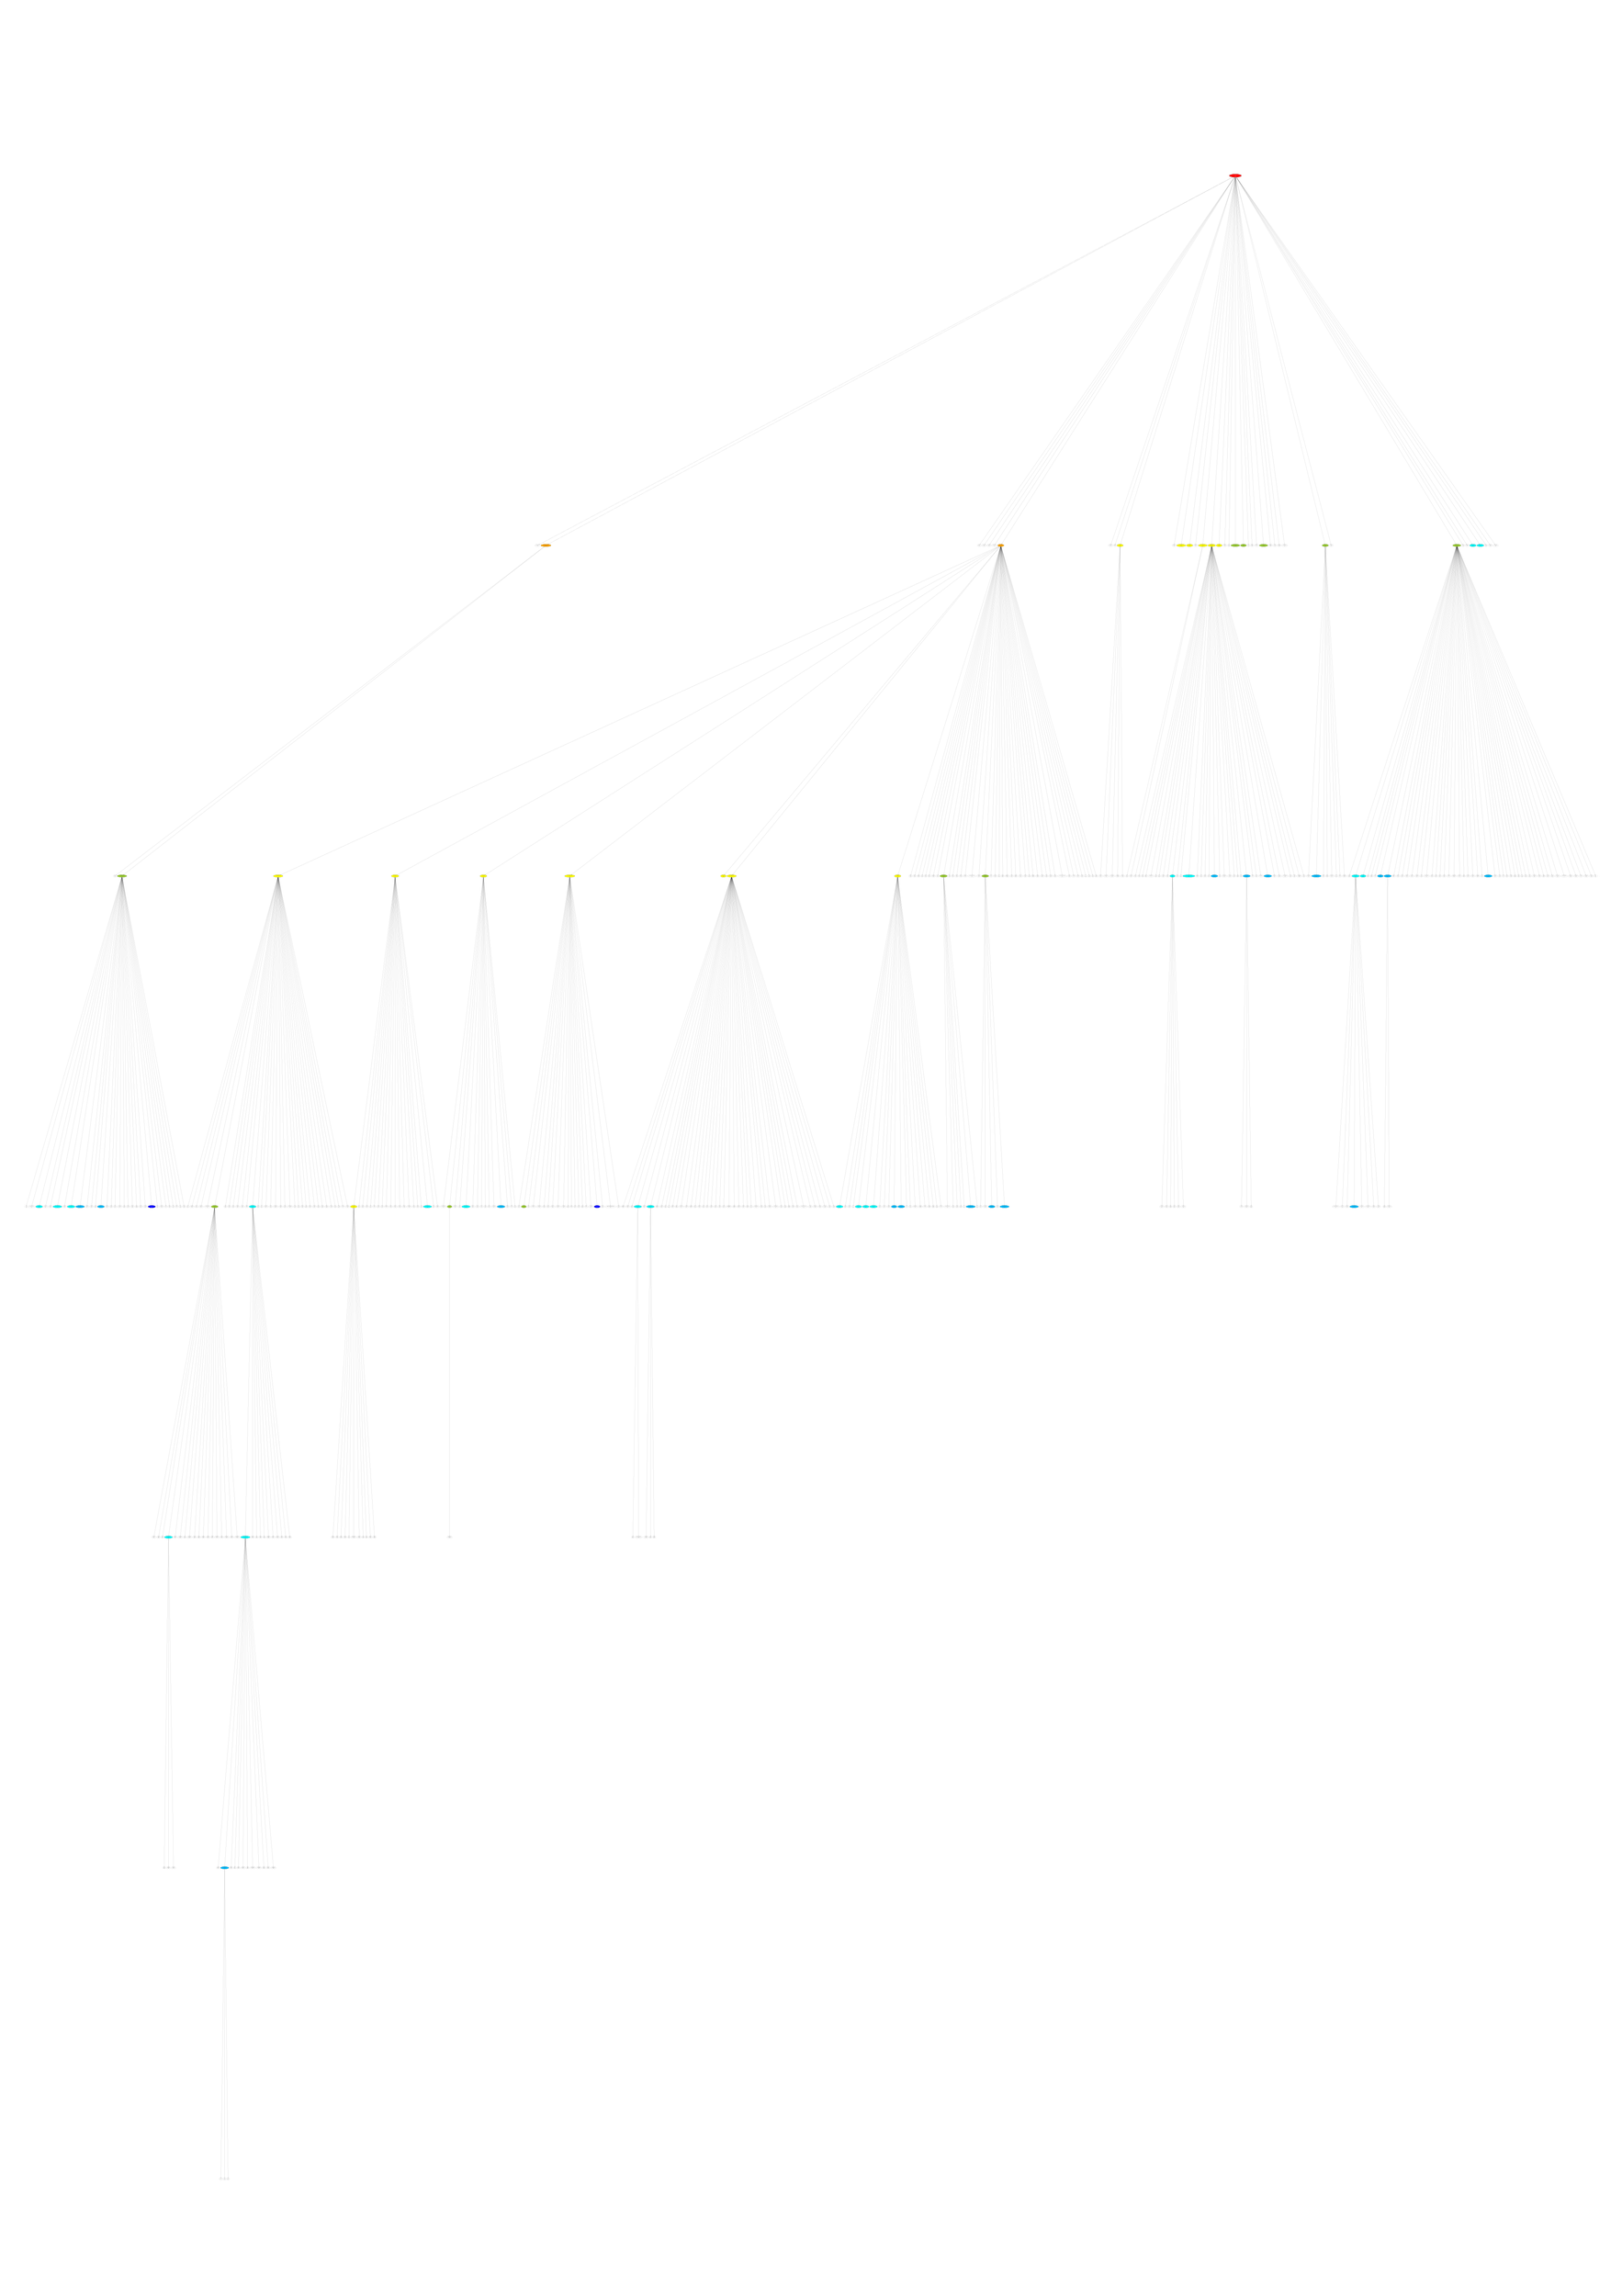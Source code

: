 digraph {
    graph[outputorder=edgesfirst size="32.1,45.8!" ratio="fill" margin="0.5" center=true, beautify=true];
    node [fontname="Calibri" style=filled fillcolor=white fontsize=16];

    //wedekind subgraph
    wedekind [label="Hartmut Wedekind\n1963", fontcolor=white, fillcolor=red, style=filled, shape=tripleoctagon, fontsize=22];
    a1 [label="Kreuzberger\n1969"];
    petzold [label="Hans-Joachim Petzold\n1970", fillcolor=orange, style=filled, shape=doubleoctagon];
    a3 [label="Bastian\n1972"];
    a4 [label="Clüsserath\n1972"];
    a5 [label="Osswald\n1972"];
    a6 [label="Albrecht, W.\n1974"];
    haerder [label="Theo Härder\n1975", fillcolor=orange, style=filled, shape=doubleoctagon];
    a8 [label="Dittmann\n1977"];
    a9 [label="Haag\n1981"];
    ortner [label="Erich Ortner\n1982", fillcolor=yellow, style=filled, shape=doubleoctagon];
    a11 [label="Eberlein\n1983"];
    a12 [label="Klaus Peter Kratzer\n1986", fillcolor=yellow, style=filled, shape=doubleoctagon];
    a13 [label="Dieter Schön\n1987", fillcolor=yellow, style=filled, shape=doubleoctagon];
    a14 [label="Zörntlein\n1987"];
    beckstein [label="Clemens Beckstein\n1988", fillcolor=yellow, style=filled, shape=doubleoctagon];
    jablonski [label="Stefan Jablonski\n1989", fillcolor=yellow, style=filled, shape=doubleoctagon];
    a17 [label="Ulf Schreier\n1989", fillcolor=yellow, style=filled, shape=doubleoctagon];
    a18 [label="Hofmann\n1990"];
    a19 [label="Nau\n1990"];
    a20 [label="Michael Tielemann\n1990", fillcolor=yellowgreen, style=filled, shape=doubleoctagon];
    a21 [label="Thomas Ruf\n1991", fillcolor=yellowgreen, style=filled, shape=doubleoctagon];
    a22 [label="Leue\n1992"];
    a23 [label="Nagler\n1992"];
    a24 [label="Reinwald\n1993"];
    a25 [label="Dieter Steinbauer\n1993", fillcolor=yellowgreen, style=filled, shape=doubleoctagon];
    a26 [label="Sommer\n1993"];
    a27 [label="Kirsche\n1994"];
    a28 [label="Lührsen\n1996"];
    a29 [label="Schottmüller\n1996"];
    lenz [label="Richard Lenz\n1997", fillcolor=yellowgreen, style=filled, shape=doubleoctagon];
    a31 [label="Schuster\n1997"];
    lehner [label="Wolfgang Lehner\n1998", fillcolor=yellowgreen, style=filled, shape=doubleoctagon];
    a33 [label="Lotter\n1998"];
    a34 [label="Teschke\n1999"];
    a35 [label="Jens Albrecht\n2001", fillcolor=cyan, style=filled, shape=doubleoctagon];
    a36 [label="Holger Günzel\n2001", fillcolor=cyan, style=filled, shape=doubleoctagon];
    a37 [label="Bauer\n2002"];
    a38 [label="Hümmer\n2004"];
    a39 [label="Schlesinger\n2004"];
    wedekind -> a1,petzold,a3,a4,a5,a6;
    wedekind -> haerder,a8,a9,ortner;
    wedekind -> a11,a12,a13,a14,beckstein,jablonski;
    wedekind -> a17,a18,a19,a20,a21,a22,a23,a24,a25,a26,a27,a28,a29,lenz,a31;
    wedekind -> lehner,a33,a34,a35,a36,a37,a38,a39;

    //petzold subgraph
    b1 [label="Albers\n1995"];
    strahringer [label="Susanne Strahringer\n1996", fillcolor=yellowgreen, style=filled, shape=doubleoctagon];
    petzold -> b1,strahringer;

    //strahringer subgraph
    ba1 [label="Gnirs\n2004"];
    ba2 [label="Löbbert-Passing\n2004"];
    ba3 [label="Lutz Niehüser\n2005", fillcolor=cyan, style=filled, shape=doubleoctagon];
    ba4 [label="von Blohn\n2005"];
    ba5 [label="Behrens\n2007"];
    ba6 [label="Stephan Schneider\n2007", fillcolor=cyan, style=filled, shape=doubleoctagon];
    ba7 [label="Gmeiner\n2008"];
    ba8 [label="Markus Westner\n2009", fillcolor=cyan, style=filled, shape=doubleoctagon];
    ba9 [label="Daniel Simonovich\n2010", fillcolor=deepskyblue, style=filled, shape=doubleoctagon];
    ba10 [label="Wilhelm\n2011"];
    ba11 [label="Gräning\n2013"];
    ba12 [label="Lohr\n2013"];
    ba13 [label="Christian Leyh\n2014", fillcolor=deepskyblue, style=filled, shape=doubleoctagon];
    ba14 [label="Wendler\n2015"];
    ba15 [label="Wölfel\n2016"];
    ba16 [label="Kobus\n2017"];
    ba17 [label="Lackermair\n2017"];
    ba18 [label="Lück\n2018"];
    ba19 [label="Kopper\n2019"];
    ba20 [label="Könning\n2020"];
    ba21 [label="Schön\n2020"];
    ba22 [label="Strasser\n2020"];
    ba23 [label="von Bary\n2020"];
    ba24 [label="Patrick Zschech\n2020", fillcolor=blue, fontcolor=white, style=filled, shape=doubleoctagon];
    ba25 [label="Bley\n2021"];
    ba26 [label="Hentschel\n2021"];
    ba27 [label="Klotz\n2021"];
    ba28 [label="Walter\n2021"];
    ba29 [label="Wulf\n2021"];
    ba30 [label="Brosig\n2022"];
    ba31 [label="Käss\n2024"];
    ba32 [label="Kratzer\n2023"];
    strahringer -> ba1,ba2,ba3,ba4,ba5,ba6,ba7,ba8,ba9,ba10;
    strahringer -> ba11,ba12,ba13,ba14,ba15,ba16,ba17,ba18,ba19,ba20;
    strahringer -> ba21,ba22,ba23,ba24,ba25,ba26,ba27,ba28,ba29,ba30;
    strahringer -> ba31,ba32;

    //haerder subgraph
    effelsberg [label="Wolfgang Effelsberg\n1981", fillcolor=yellow, style=filled, shape=doubleoctagon];
    reuter [label="Andreas Reuter\n1981", fillcolor=yellow, style=filled, shape=doubleoctagon];
    kuespert [label="Klaus Küspert\n1985", fillcolor=yellow, style=filled, shape=doubleoctagon];
    mwegener [label="Klaus Meyer-Wegener\n1986", fillcolor=yellow, style=filled, shape=doubleoctagon];
    c5 [label="Peter Peinl\n1986", fillcolor=yellow, style=filled, shape=doubleoctagon];
    mitschang [label="Bernhard Mitschang\n1988", fillcolor=yellow, style=filled, shape=doubleoctagon];
    rahm [label="Erhard Rahm\n1988", fillcolor=yellow, style=filled, shape=doubleoctagon];
    c8 [label="Mattos\n1989"];
    c9 [label="Sikeler\n1989"];
    c10 [label="Pappe\n1990"];
    c11 [label="Yan\n1991"];
    c12 [label="Hübel\n1992"];
    c13 [label="Käfer\n1992"];
    c14 [label="Schöning\n1992"];
    c15 [label="Sutter\n1992"];
    dessloch [label="Stefan Deßloch\n1993", fillcolor=yellowgreen, style=filled,  shape=doubleoctagon];
    c17 [label="Chen\n1995"];
    c18 [label="Marek\n1995"];
    c19 [label="Herbst\n1996"];
    c20 [label="Reinert\n1996"];
    c21 [label="Thomas\n1996"];
    c22 [label="de Ferreira Rezende\n1997"];
    c23 [label="Gesmann\n1997"];
    ritter [label="Norbert Ritter\n1997", fillcolor=yellowgreen, style=filled,  shape=doubleoctagon];
    c25 [label="Sauter\n1998"];
    c26 [label="Brayner\n1999"];
    c27 [label="Nik\n1999"];
    c28 [label="Loeser\n2000"];
    c29 [label="Zhang, N.\n2000"];
    c30 [label="Steiert\n2001"];
    c31 [label="Marder\n2002"];
    c32 [label="Zhang, W.\n2002"];
    c33 [label="Hergula\n2003"];
    c34 [label="Bon\n2004"];
    c35 [label="Mahnke\n2004"];
    c36 [label="Flehmig\n2005"];
    c37 [label="Haustein\n2005"];
    c38 [label="Kovse\n2005"];
    c39 [label="Dopichaj\n2007"];
    c40 [label="Mathis\n2009"];
    c41 [label="de Aguiar Moraes Filho\n2010"];
    c42 [label="Ribeiro\n2010"];
    c43 [label="Schmidt\n2011"];
    c44 [label="Weiner\n2011"];
    c45 [label="Bächle\n2012"];
    c46 [label="Ou\n2012"];
    c47 [label="Schall\n2015"];
    c48 [label="Izadi\n2016"];
    c49 [label="Sauer\n2017"];
    haerder -> effelsberg,reuter,kuespert,mwegener;
    haerder -> c5,mitschang,rahm,c8,c9,c10;
    haerder -> c11,c12,c13,c14,c15,dessloch,c17,c18,c19,c20;
    haerder -> c21,c22,c23,ritter,c25,c26,c27,c28,c29,c30;
    haerder -> c31,c32,c33,c34,c35,c36,c37,c38,c39,c40;
    haerder -> c41,c42,c43,c44,c45,c46,c47,c48,c49;

    //effelsberg subgraph
    ca1 [label="Bär\n1993"];
    ca2 [label="Hofmann\n1993"];
    ca3 [label="Mayer\n1993"];
    ca4 [label="Lamparter\n1994"];
    ca5 [label="Meyer-Boudnik\n1994"];
    fischer [label="Stefan Fischer\n1996", fillcolor=yellowgreen, style=filled, shape=doubleoctagon];
    ca7 [label="Keller\n1996"];
    ca8 [label="Fischer\n1997"];
    ca9 [label="Geyer\n1999"];
    ca10 [label="Holfelder\n1998"];
    ca11 [label="Lienhart\n1998"];
    ca12 [label="Pfeiffer\n1999"];
    mauve [label="Martin Mauve\n2000", fillcolor=cyan, style=filled, shape=doubleoctagon];
    ca14 [label="Weiss\n2000"];
    ca15 [label="Hilt\n2001"];
    ca16 [label="Kuhmünch\n2001"];
    ca17 [label="Kühne\n2002"];
    ca18 [label="Schremmer\n2002"];
    ca19 [label="Widmer\n2003"];
    ca20 [label="Denda\n2004"];
    ca21 [label="Hänselmann\n2004"];
    ca22 [label="Vogel\n2004"];
    ca23 [label="Liebig\n2005"];
    ca24 [label="Füssler\n2007"];
    ca25 [label="Kopf\n2007"];
    ca26 [label="Scheele\n2007"];
    ca27 [label="Schmitz\n2007"];
    ca28 [label="Busse\n2008"];
    ca29 [label="Steiner\n2008"];
    ca30 [label="Transier\n2008"];
    ca31 [label="Davoyan\n2010"];
    ca32 [label="King\n2010"];
    ca33 [label="Lampi\n2010"];
    ca34 [label="Guthier\n2012"];
    ca35 [label="Lemelson\n2013"];
    effelsberg -> ca1,ca2,ca3,ca4,ca5,fischer,ca7,ca8,ca9,ca10;
    effelsberg -> ca11,ca12,mauve,ca14,ca15,ca16,ca17,ca18,ca19,ca20;
    effelsberg -> ca21,ca22,ca23,ca24,ca25,ca26,ca27,ca28,ca29,ca30;
    effelsberg -> ca31,ca32,ca33,ca34,ca35;

    //fischer subgraph
    caa1 [label="Hellbrück\n2004"];
    caa2 [label="Walther\n2004"];
    caa3 [label="Jung\n2005"];
    werner [label="Christian Werner\n2006", fillcolor=cyan, style=filled, shape=doubleoctagon];
    caa5 [label="Pfisterer\n2007"];
    caa6 [label="Tiedemann\n2007"];
    caa7 [label="Khan\n2008"];
    caa8 [label="Buschmann\n2009"];
    caa9 [label="Carlson\n2009"];
    caa10 [label="Tirkawi\n2009"];
    caa11 [label="Wegener\n2009"];
    caa12 [label="Ransom\n2010"];
    caa13 [label="Krüger\n2011"];
    caa14 [label="Glombitza\n2012"];
    caa15 [label="Farooq\n2014"];
    caa16 [label="Gregorczyk\n2014"];
    caa17 [label="Gutbrod\n2014"];
    caa18 [label="Rothenpieler\n2014"];
    fischer -> caa1,caa2,caa3,werner,caa5,caa6,caa7,caa8,caa9,caa10;
    fischer -> caa11,caa12,caa13,caa14,caa15,caa16,caa17,caa18;

    //werner subgraph
    caaa1 [label="Carot\n2009"];
    caaa2 [label="Lipphardt\n2009"];
    caaa3 [label="Poehlsen\n2009"];
    werner -> caaa1,caaa2,caaa3;

    //mauve subgraph
    scheuermann [label="Björn Scheuermann\n2007", fillcolor=cyan, style=filled, shape=doubleoctagon];
    cab2 [label="Caliskan\n2008"];
    cab3 [label="Kiess\n2008"];
    cab4 [label="Lochert\n2008"];
    cab6 [label="Tran\n2009"];
    cab7 [label="Wewetzer\n2009"];
    cab8 [label="Rybicki\n2011"];
    cab9 [label="Jerschow\n2012"];
    cab10 [label="Baselt\n2013"];
    cab11 [label="Kerper\n2013"];
    cab12 [label="Koegel\n2013"];
    mauve -> scheuermann,cab2,cab3,cab4,cab6,cab7,cab8,cab9,cab10;
    mauve -> cab11,cab12;

    //scheuermann subgraph
    caba1 [label="Rybicki\n2011"];
    tschorsch [label="Florian Tschorsch\n2016", fillcolor=deepskyblue, style=filled,  shape=doubleoctagon];
    caba3 [label="Cagara\n2017"];
    caba4 [label="Bittl\n2017"];
    caba5 [label="Fießler\n2019"];
    caba6 [label="Naumann\n2019"];
    caba7 [label="Hager\n2020"];
    caba8 [label="Schoppmann\n2021"];
    caba9 [label="Henningsen\n2022"];
    caba10 [label="Döbler\n2023"];
    caba11 [label="Reichert\n2024"];
    caba12 [label="Kondrateva\n2024"];
    scheuermann -> caba1,tschorsch,caba3,caba4,caba5,caba6;
    scheuermann -> caba7,caba8,caba9,caba10,caba11,caba12;

    //tschorsch subgraph
    cabaa1 [label="Rohrer\n2021"];
    cabaa2 [label="Muth\n2023"];
    cabaa3 [label="Kapp\n2024"];
    tschorsch -> cabaa1, cabaa2, cabaa3;

    //reuter subgraph
    walter [label="Bernd Walter\n1985", fillcolor=yellow, style=filled,  shape=doubleoctagon];
    cb2 [label="Jian\n1987"];
    cb3 [label="Garidis\n1990"];
    cb4 [label="Duppel\n1991"];
    cb5 [label="Han\n1991"];
    cb6 [label="Liebelt\n1991"];
    cb7 [label="Schiele\n1991"];
    cb8 [label="Zeller\n1991"];
    cb9 [label="Winckler\n1994"];
    cb10 [label="Becker\n1995"];
    cb11 [label="Günthör\n1996"];
    cb12 [label="Wächter\n1996"];
    cb13 [label="Wörner\n1996"];
    cb14 [label="Thalheimer\n1997"];
    cb15 [label="Pollak\n1999"];
    cb16 [label="Röhrle\n1999"];
    cb17 [label="Zink\n2000"];
    cb18 [label="Kerstin Schneider\n2003", fillcolor=cyan, style=filled,  shape=doubleoctagon];
    cb19 [label="Böhr\n2011"];
    cb20 [label="Nehmer\n2011"];
    reuter -> walter,cb2,cb3,cb4,cb5,cb6,cb7,cb8,cb9,cb10;
    reuter -> cb11,cb12,cb13,cb14,cb15,cb16,cb17,cb18,cb19,cb20;

    //walter
    cba1 [label="Karjoth\n1987"];
    cba2 [label="Gehlen\n1992"];
    cba3 [label="Maier\n1992"];
    cba4 [label="Thomas\n1992"];
    cba5 [label="Ley\n1993"];
    cba6 [label="Benzschawel\n1995"];
    cba7 [label="Ruttgers\n1997"];
    cba8 [label="Hoff\n2002"];
    cba9 [label="Klink\n2006"];
    cba10 [label="Reuther\n2007"];
    cba11 [label="Weber\n2007"];
    walter -> cba1,cba2,cba3,cba4,cba5,cba6,cba7,cba8,cba9,cba10,cba11;

    //kuespert subgraph
    cc1 [label="Schaarschmidt\n1999"];
    stoerl [label="Uta Störl\n1999", fillcolor=yellowgreen, style=filled, shape=doubleoctagon];
    cc3 [label="Hüsemann\n2002"];
    cc4 [label="Lufter\n2005"];
    cc5 [label="Stefan Dorendorf\n2006", fillcolor=cyan, style=filled, shape=doubleoctagon];
    cc6 [label="Gollmick\n2006"];
    cc7 [label="Skatulla\n2006"];
    cc8 [label="Stolze\n2006"];
    cc9 [label="Müller\n2008"];
    cc10 [label="Wiese\n2011"];
    cc11 [label="Rabinovitch\n2012"];
    cc12 [label="Markus Döhring\n2013", fillcolor=deepskyblue, style=filled, shape=doubleoctagon];
    cc13 [label="Liebisch\n2014"];
    cc14 [label="Göbel\n2015"]
    cc15 [label="Koch\n2016"];
    kuespert -> cc1,stoerl,cc3,cc4,cc5,cc6,cc7,cc8,cc9,cc10;
    kuespert -> cc11,cc12,cc13,cc14,cc15;

    //stoerl subgraph
    cca1 [label="Hillenbrand\n2023"];
    stoerl -> cca1;

    //meyer-wegener subgraph
    cd1 [label="Krasser\n1992"];
    cd2 [label="Kai Bruns\n1994", fillcolor=yellowgreen, style=filled,  shape=doubleoctagon];
    cd3 [label="Hegel\n1995"];
    cd4 [label="Käckenhoff\n1995"];
    cd5 [label="Baumgarten\n1999"];
    cd6 [label="Böhm\n1999"];
    cd7 [label="Schulze\n1999"];
    cd8 [label="Berthold\n2002"];
    cd9 [label="Meyerhöfer\n2007"];
    cd10 [label="Suchomski\n2008"];
    cd11 [label="Weiß\n2009"];
    cd12 [label="Entin\n2010"];
    cd13 [label="Daum\n2011"];
    cd14 [label="Irmert\n2011"];
    cd15 [label="Nagy\n2012"];
    cd16 [label="Weiler\n2012"];
    cd17 [label="Lauterwald\n2015"];
    cd18 [label="Maike Stern\n2020", fontcolor="white", fillcolor=blue, style=filled,  shape=doubleoctagon];
    cd19 [label="Pollner\n2021"];
    cd20 [label="Beena Gopalakrishnan Nair\n2021"];
    cd21 [label="Schwab\n2022"];
    mwegener -> cd1,cd2,cd3,cd4,cd5,cd6,cd7,cd8,cd9,cd10;
    mwegener -> cd11,cd12,cd13,cd14,cd15,cd16,cd17,cd18,cd19,cd20;
    mwegener -> cd21;

    //mitschang subgraph
    ce1 [label="Jaedicke\n1999"];
    ce2 [label="Sellentin\n1999"];
    ce3 [label="Frank\n2002"];
    schwarz [label="Holger Schwarz\n2002", fillcolor=cyan, style=filled, shape=doubleoctagon];
    ce5 [label="Mariucci\n2004"];
    nicklas [label="Daniela Nicklas\n2005", fillcolor=cyan, style=filled, shape=doubleoctagon];
    ce7 [label="Mangold\n2007"];
    ce8 [label="Schwarz\n2007"];
    ce9 [label="Kraft\n2009"];
    ce10 [label="Lu\n2009"];
    ce11 [label="Heinkel\n2011"];
    ce12 [label="Jakob\n2010"];
    ce13 [label="Radeschütz\n2011"];
    ce14 [label="Vrhovnik\n2011"];
    ce15 [label="Wagner\n2011"];
    ce16 [label="Kaiser\n2012"];
    ce17 [label="Minguez\n2012"];
    ce18 [label="Brodt\n2013"];
    ce19 [label="Hönle\n2013"];
    ce20 [label="Cipriani\n2014"];
    ce21 [label="Schiller\n2014"];
    ce22 [label="Silcher\n2014"];
    ce23 [label="Gröger\n2015"];
    ce24 [label="Niedermann\n2015"];
    ce25 [label="Wagner\n2015"];
    ce26 [label="Reimann\n2016"];
    ce27 [label="Kassner\n2017"];
    ce28 [label="Lübbe\n2017"];
    ce29 [label="Stach\n2017"];
    ce30 [label="Waizenegger\n2017"];
    ce31 [label="Hirmer\n2018"];
    ce32 [label="Hoos\n2018"];
    ce33 [label="Hüffmeyer\n2019"];
    ce34 [label="Königsberger\n2019"];
    ce35 [label="da Silva\n2020"];
    ce36 [label="Kiefer\n2020"];
    ce37 [label="Weber\n2020"];
    ce38 [label="Giebler\n2021"];
    ce39 [label="Hirtsch\n2021"];
    ce40 [label="Villanueva Zacarias\n2021"];
    ce41 [label="Mormul\n2022"];
    ce42 [label="Behringer\n2023"];
    ce43 [label="Riegger\n2023"];
    ce44 [label="del Gaudio\n2024"];
    ce45 [label="Eichler\n2024"];
    ce46 [label="Ziegler\n2024"];
    mitschang -> ce1,ce2,ce3,schwarz,ce5,nicklas,ce7,ce8,ce9,ce10;
    mitschang -> ce11,ce12,ce13,ce14,ce15,ce16,ce17,ce18,ce19,ce20;
    mitschang -> ce21,ce22,ce23,ce24,ce25,ce26,ce27,ce28,ce29,ce30;
    mitschang -> ce31,ce32,ce33,ce34,ce35,ce36,ce37,ce38,ce39,ce40;
    mitschang -> ce41,ce42,ce43,ce44,ce45,ce46;

    //schwarz subgraph
    cea1 [label="Fritz\n2021"];
    cea2 [label="Treder-Tschechlov\n2024"];
    schwarz -> cea1,cea2;

    //nicklas subgraph
    ceb1 [label="Busemann\n2012"];
    ceb2 [label="Kuka\n2015"];
    ceb3 [label="Kasrin\n2023"];
    nicklas -> ceb1,ceb2,ceb3;

    //rahm subgraph
    cf1 [label="Robert Müller\n2002", fillcolor=cyan, style=filled, shape=doubleoctagon];
    cf2 [label="Melnik\n2004"];
    cf3 [label="Greiner\n2005"];
    cf4 [label="Do\n2006"];
    cf5 [label="Toralf Kirsten\n2007", fillcolor=cyan, style=filled, shape=doubleoctagon];
    cf6 [label="Andreas Thor\n2008", fillcolor=cyan, style=filled, shape=doubleoctagon];
    cf7 [label="Holger Märtens\n2008", fillcolor=cyan, style=filled,  shape=doubleoctagon];
    cf8 [label="Golovin\n2010"];
    cf9 [label="Hartung\n2011"];
    cf10 [label="Peukert\n2013"];
    cf11 [label="Anika Groß\n2014", fillcolor=deepskyblue, style=filled, shape=doubleoctagon];
    cf12 [label="Hanna Köpcke\n2014", fillcolor=deepskyblue, style=filled,  shape=doubleoctagon];
    cf13 [label="Kolb\n2014"];
    cf14 [label="Arnold\n2015"];
    cf15 [label="Petermann\n2019"];
    cf16 [label="Nentwig\n2020"];
    cf17 [label="Christen\n2020"];
    cf18 [label="Saeedi\n2021"];
    cf19 [label="Franke\n2024"];
    cf20 [label="Rost\n2024"];
    cf21 [label="Obraczka\n2025"];
    rahm -> cf1,cf2,cf3,cf4,cf5,cf6,cf7,cf8,cf9,cf10;
    rahm -> cf11,cf12,cf13,cf14,cf15,cf16,cf17,cf18,cf19,cf20;
    rahm -> cf21;

    //dessloch subgraph
    cg1 [label="Hilliger von Thile\n2008"];
    cg2 [label="Göres\n2009"];
    cg3 [label="Stumm\n2010"];
    cg4 [label="Jörg\n2013"];
    cg5 [label="Hu\n2017"];
    cg6 [label="Johannes Schildgen\n2017", fillcolor=deepskyblue, style=filled, shape=doubleoctagon];
    cg7 [label="Qu\n2020"];
    dessloch -> cg1,cg2,cg3,cg4,cg5,cg6,cg7;

    //ritter subgraph
    ch1 [label="Holze\n2011"];
    ch2 [label="von Riegen\n2012"];
    ch3 [label="Fabian Panse\n2014", fillcolor=deepskyblue, style=filled, shape=doubleoctagon];
    ch4 [label="Gessert\n2018"];
    ch5 [label="Wolfram Wingerath\n2019", fillcolor=deepskyblue, style=filled, shape=doubleoctagon];
    ritter -> ch1,ch2,ch3,ch4,ch5;

    //ortner subgraph
    d1 [label="Hellmuth\n1997"];
    d2 [label="Schienmann\n1997"];
    d3 [label="Britzelmaier\n1998"];
    d4 [label="Schieber\n1998"];
    d5 [label="Lehmann\n1998"];
    ortner -> d1,d2,d3,d4,d5;

    //beckstein subgraph
    e1 [label="Maier\n1999"];
    e2 [label="Klausner\n2001"];
    beckstein -> e1,e2;

    //jablonski
    f1 [label="Bußler\n1997"];
    f2 [label="Heinl\n1999"];
    f3 [label="Stein\n1999"];
    f4 [label="Neeb\n2001"];
    f5 [label="Schamburger\n2001"];
    f6 [label="Horn\n2003"];
    f7 [label="Xiao\n2003"];
    f8 [label="Schlundt\n2004"];
    f9 [label="Meiler\n2005"];
    petrov [label="Ilia Petrov\n2005", fillcolor=cyan, style=filled, shape=doubleoctagon];
    f11 [label="Mayer\n2006"];
    f12 [label="Lay\n2007"];
    f13 [label="Sascha Mueller-Feuerstein\n2007", fillcolor=cyan, style=filled, shape=doubleoctagon];
    f14 [label="Faerber\n2010"];
    f15 [label="Götz\n2010"];
    f16 [label="Rehman\n2010"];
    f17 [label="Talib\n2011"];
    f18 [label="Bernhard Volz\n2011", fillcolor=deepskyblue, style=filled, shape=doubleoctagon];
    f19 [label="Igler\n2012"];
    f20 [label="Meerkamm\n2012"];
    f21 [label="Schneider\n2013"];
    f22 [label="Hecht\n2014"];
    f23 [label="Jahn\n2014"];
    f24 [label="Roth\n2014"];
    schoenig [label="Stefan Schönig\n2015", fillcolor=deepskyblue, style=filled, shape=doubleoctagon];
    f26 [label="Zeising\n2015"];
    f27 [label="Seitz\n2016"];
    f28 [label="Wiedmann\n2017"];
    f29 [label="Lars Ackermann\n2018", fillcolor=deepskyblue, style=filled, shape=doubleoctagon];
    f30 [label="Baumann\n2018"];
    f31 [label="Fichtner\n2024"];
    f32 [label="Schützenmeier\n2024"];
    f33 [label="Sturm\n2024"];
    f34 [label="Käppel\n2025"];
    f35 [label="Neuberger\n2025"];
    f36 [label="Petter\n2025"];
    jablonski -> f1,f2,f3,f4,f5,f6,f7,f8,f9,petrov;
    jablonski -> f11,f12,f13,f14,f15,f16,f17,f18,f19,f20;
    jablonski -> f21,f22,f23,f24,schoenig,f26,f27,f28,f29,f30;
    jablonski -> f31,f32,f33,f34,f35,f36;

    //pretrov subgraph
    fa1 [label="Gottstein\n2016"];
    fa2 [label="Hardock\n2020"];
    fa3 [label="Bang\n2022"];
    fa4 [label="Vincon\n2022"];
    fa5 [label="Riegger\n2023"];
    fa6 [label="Bernhardt\n2025"];
    petrov -> fa1,fa2,fa3,fa4,fa5,fa6;

    //schoenig subgraph
    fb1 [label="Stoiber\n2024"];
    fb2 [label="Hornsteiner\n2025"];
    fb3 [label="Poss\n2025"];
    schoenig -> fb1,fb2,fb3;

    //lehner subgraph
    g2 [label="Schmidt\n2006"];
    gemulla [label="Rainer Gemulla\n2008", fillcolor=cyan, style=filled,  shape=doubleoctagon];
    g4 [label="Dirk Habich\n2008", fillcolor=cyan, style=filled,  shape=doubleoctagon];
    g5 [label="Jugel\n2009"];
    g6 [label="Legler\n2009"];
    g7 [label="Rösch\n2009"];
    g8 [label="Maik Thiele\n2010", fillcolor=deepskyblue, style=filled, shape=doubleoctagon];
    boehm [label="Matthias Böhm\n2011", fillcolor=deepskyblue, style=filled, shape=doubleoctagon];
    g10 [label="Jäcksch\n2011"];
    g11 [label="Preißler\n2012"];
    g12 [label="Fischer\n2013"];
    g13 [label="Hahmann\n2013"];
    //g14 [label="Peukert\n2013"];
    g15 [label="Schlegel\n2013"];
    g16 [label="Dannecker\n2014"];
    g17 [label="Voigt\n2014"];
    g18 [label="Braunschweig\n2015"];
    g19 [label="Eberius\n2015"];
    g20 [label="Kiefer\n2015"];
    g21 [label="Siksnys\n2015"];
    g22 [label="Kernert\n2016"];
    g23 [label="Vasilyeva\n2016"];
    g24 [label="Theodorou\n2016"];
    g25 [label="Herrmann\n2017"];
    g26 [label="Jäkel\n2017"];
    g27 [label="Karnagel\n2017"];
    g28 [label="Kissinger\n2017"];
    g29 [label="Neupane\n2017"];
    g30 [label="Oukid\n2017"];
    g31 [label="Marcus Paradies\n2017", fillcolor=deepskyblue, style=filled, shape=doubleoctagon];
    g32 [label="Hartmann\n2018"];
    g33 [label="Kolditz\n2018"];
    g34 [label="Idris\n2019"];
    g35 [label="Munir\n2019"];
    g36 [label="Damme\n2020"];
    g37 [label="Jahan\n2020"];
    g38 [label="Kegel\n2020"];
    g39 [label="Koci\n2020"];
    g40 [label="Krause\n2020"];
    g41 [label="Lersch\n2020"];
    g42 [label="Ungethüm\n2020"];
    g43 [label="Günther\n2021"];
    g44 [label="Luong\n2021"];
    g45 [label="Ulbricht\n2021"];
    g46 [label="Zarubin\n2022"];
    g47 [label="Hertzschuch\n2023"];
    g48 [label="Moghaddamfar\n2023"];
    g49 [label="Rehrmann\n2023"];
    g50 [label="Woltmann\n2023"];
    g51 [label="Gonsior\n2024"];
    g52 [label="Hildebrandt\n2024"];
    g53 [label="Pietrzyk\n2024"];
    g54 [label="Reusch\n2024"];
    lehner -> g2,gemulla,g4,g5,g6,g7,g8,boehm,g10;
    lehner -> g11,g12,g13,g15,g16,g17,g18,g19,g20;
    lehner -> g21,g22,g23,g24,g25,g26,g27,g28,g29,g30;
    lehner -> g31,g32,g33,g34,g35,g36,g37,g38,g39,g40;
    lehner -> g41,g42,g43,g44,g45,g46,g47,g48,g49,g50;
    lehner -> g51,g52,g53,g54;

    //gemulla subgraph
    ga1 [label="Makari Manshadi\n2014"];
    ga2 [label="del Corro\n2016"];
    ga3 [label="Teflioudi\n2016"];
    ga4 [label="Kaustubh Beedkar\n2017", fillcolor=deepskyblue, style=filled,  shape=doubleoctagon];
    ga5 [label="Gashteovski\n2021"];
    ga6 [label="Renz-Wieland\n2022"];
    ga7 [label="Ruffinelli\n2023"];
    ga8 [label="Kochsiek\n2024"];
    gemulla -> ga1,ga2,ga3,ga4,ga5,ga6,ga7,ga8;

    //boehm subgraph
    gb1 [label="Phani\n2024"];
    gb2 [label="Baunsgaard\n2025"];
    boehm -> gb1,gb2

    //subgraph lenz
    h1 [label="Blechinger\n2012"];
    h2 [label="Christoph Neumann\n2012", fillcolor=deepskyblue, style=filled,  shape=doubleoctagon];
    h3 [label="Fischer\n2014"];
    h4 [label="Wahl\n2024"];
    h5 [label="Baumgärtel\n2015"];
    h6 [label="Held\n2015"];
    h7 [label="Endler\n2016"];
    h8 [label="Tenschert\n2018"];
    lenz -> h1,h2,h3,h4,h5,h6,h7,h8;
}

